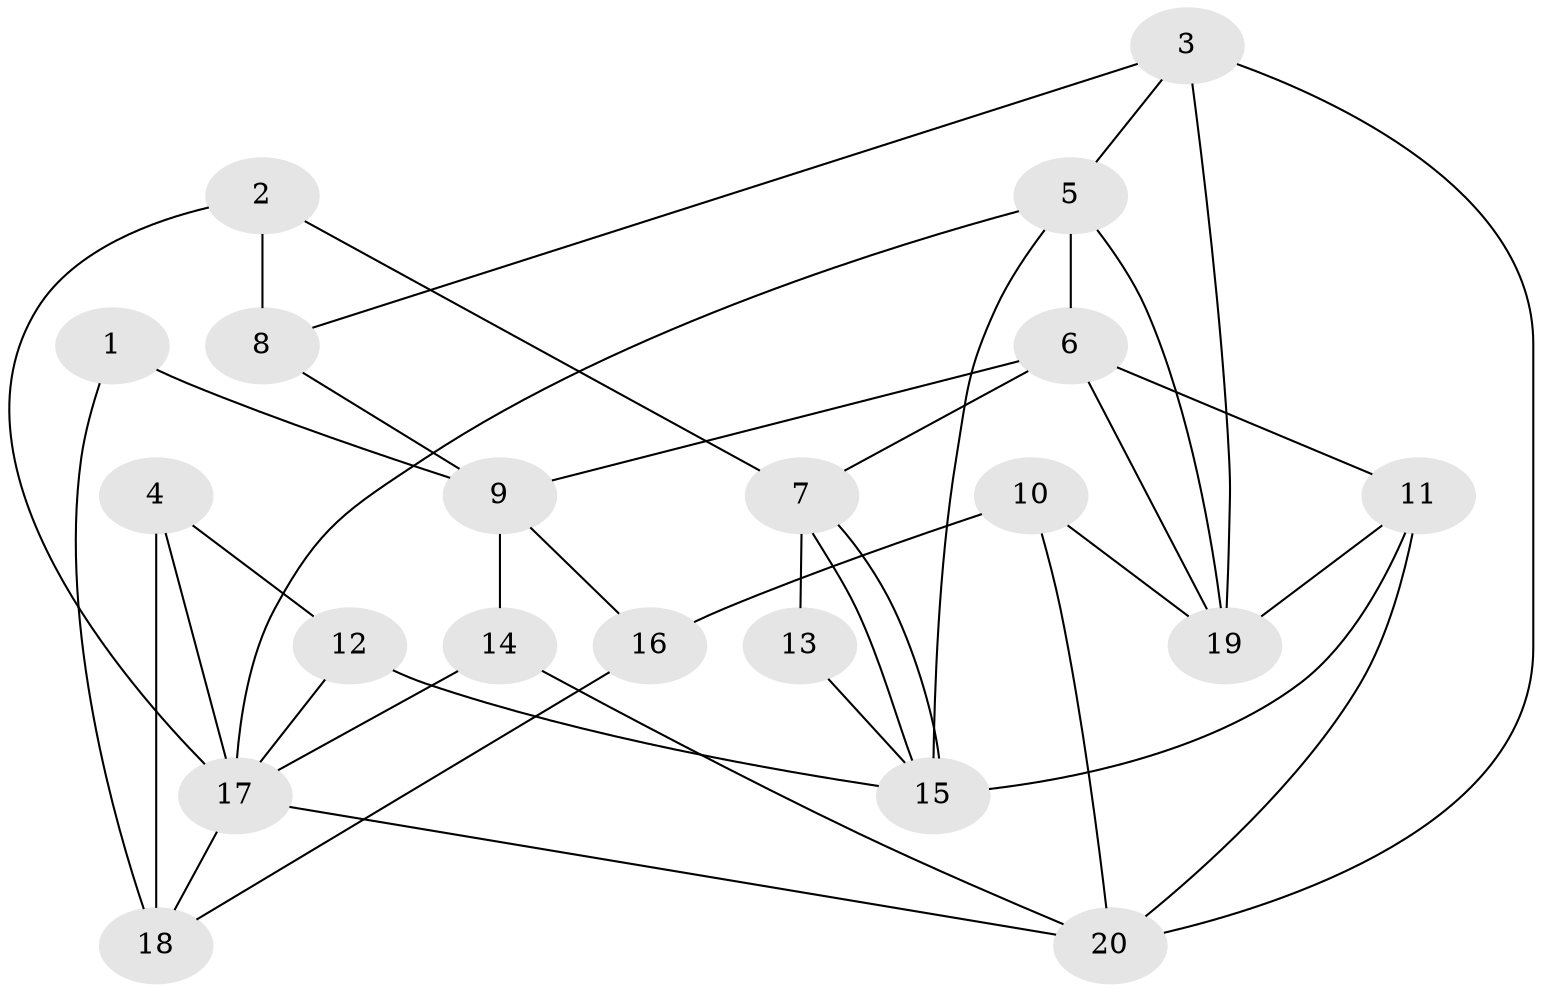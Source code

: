 // Generated by graph-tools (version 1.1) at 2025/46/02/15/25 05:46:28]
// undirected, 20 vertices, 40 edges
graph export_dot {
graph [start="1"]
  node [color=gray90,style=filled];
  1;
  2;
  3;
  4;
  5;
  6;
  7;
  8;
  9;
  10;
  11;
  12;
  13;
  14;
  15;
  16;
  17;
  18;
  19;
  20;
  1 -- 18;
  1 -- 9;
  2 -- 8;
  2 -- 7;
  2 -- 17;
  3 -- 5;
  3 -- 19;
  3 -- 8;
  3 -- 20;
  4 -- 18;
  4 -- 17;
  4 -- 12;
  5 -- 15;
  5 -- 19;
  5 -- 6;
  5 -- 17;
  6 -- 11;
  6 -- 7;
  6 -- 9;
  6 -- 19;
  7 -- 15;
  7 -- 15;
  7 -- 13;
  8 -- 9;
  9 -- 14;
  9 -- 16;
  10 -- 19;
  10 -- 20;
  10 -- 16;
  11 -- 15;
  11 -- 20;
  11 -- 19;
  12 -- 17;
  12 -- 15;
  13 -- 15;
  14 -- 20;
  14 -- 17;
  16 -- 18;
  17 -- 18;
  17 -- 20;
}
